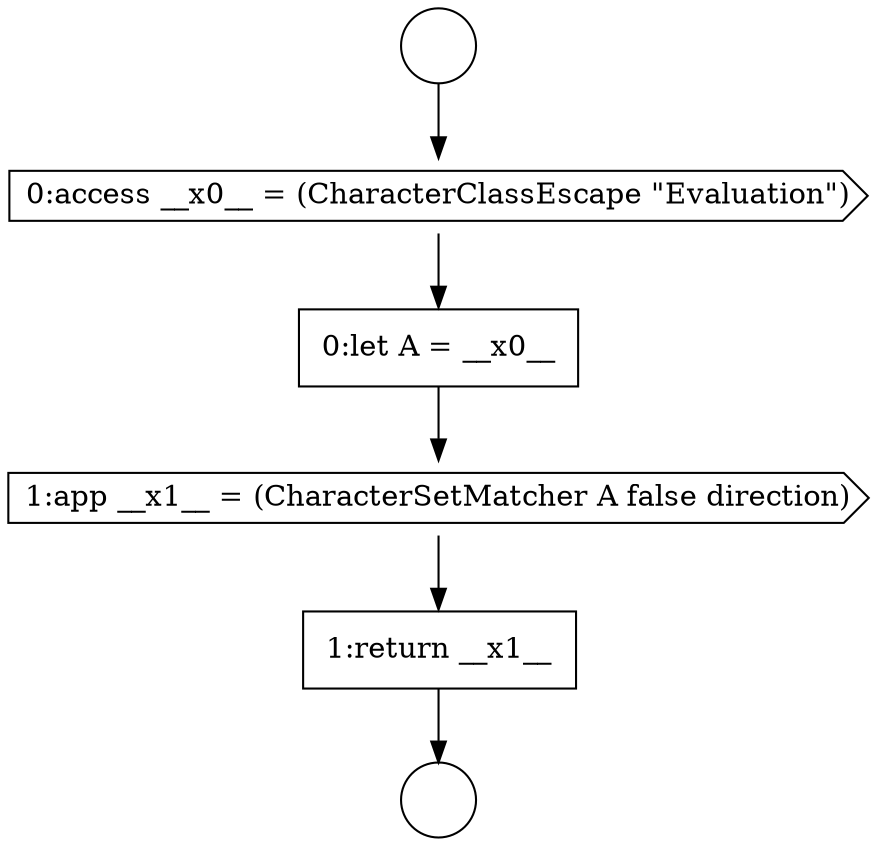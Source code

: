 digraph {
  node13552 [shape=cds, label=<<font color="black">0:access __x0__ = (CharacterClassEscape &quot;Evaluation&quot;)</font>> color="black" fillcolor="white" style=filled]
  node13553 [shape=none, margin=0, label=<<font color="black">
    <table border="0" cellborder="1" cellspacing="0" cellpadding="10">
      <tr><td align="left">0:let A = __x0__</td></tr>
    </table>
  </font>> color="black" fillcolor="white" style=filled]
  node13551 [shape=circle label=" " color="black" fillcolor="white" style=filled]
  node13554 [shape=cds, label=<<font color="black">1:app __x1__ = (CharacterSetMatcher A false direction)</font>> color="black" fillcolor="white" style=filled]
  node13550 [shape=circle label=" " color="black" fillcolor="white" style=filled]
  node13555 [shape=none, margin=0, label=<<font color="black">
    <table border="0" cellborder="1" cellspacing="0" cellpadding="10">
      <tr><td align="left">1:return __x1__</td></tr>
    </table>
  </font>> color="black" fillcolor="white" style=filled]
  node13554 -> node13555 [ color="black"]
  node13555 -> node13551 [ color="black"]
  node13552 -> node13553 [ color="black"]
  node13553 -> node13554 [ color="black"]
  node13550 -> node13552 [ color="black"]
}
